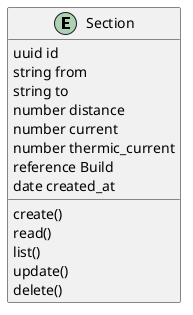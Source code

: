 @startuml Class Section Diagram

entity Section

Section : uuid id
Section : string from
Section : string to
Section : number distance
Section : number current
Section : number thermic_current
Section : reference Build
Section : date created_at

Section : create()
Section : read()
Section : list()
Section : update()
Section : delete()

@enduml